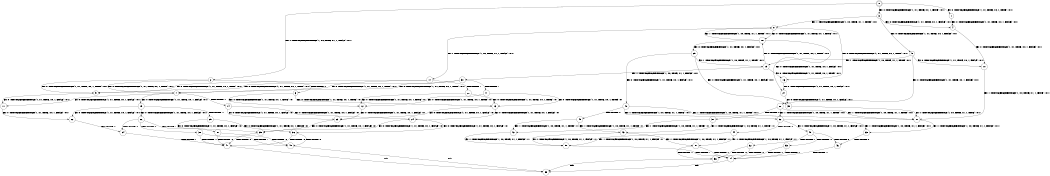 digraph BCG {
size = "7, 10.5";
center = TRUE;
node [shape = circle];
0 [peripheries = 2];
0 -> 1 [label = "EX !0 !ATOMIC_EXCH_BRANCH (1, +1, TRUE, +0, 1, TRUE) !:0:1:"];
0 -> 2 [label = "EX !1 !ATOMIC_EXCH_BRANCH (1, +0, TRUE, +1, 1, FALSE) !:0:1:"];
0 -> 3 [label = "EX !0 !ATOMIC_EXCH_BRANCH (1, +1, TRUE, +0, 1, TRUE) !:0:1:"];
1 -> 4 [label = "EX !0 !ATOMIC_EXCH_BRANCH (1, +1, TRUE, +0, 1, FALSE) !:0:1:"];
2 -> 5 [label = "EX !0 !ATOMIC_EXCH_BRANCH (1, +1, TRUE, +0, 1, TRUE) !:0:1:"];
2 -> 6 [label = "TERMINATE !1"];
2 -> 7 [label = "EX !0 !ATOMIC_EXCH_BRANCH (1, +1, TRUE, +0, 1, TRUE) !:0:1:"];
3 -> 4 [label = "EX !0 !ATOMIC_EXCH_BRANCH (1, +1, TRUE, +0, 1, FALSE) !:0:1:"];
3 -> 8 [label = "EX !1 !ATOMIC_EXCH_BRANCH (1, +0, TRUE, +1, 1, TRUE) !:0:1:"];
3 -> 9 [label = "EX !0 !ATOMIC_EXCH_BRANCH (1, +1, TRUE, +0, 1, FALSE) !:0:1:"];
4 -> 10 [label = "EX !0 !ATOMIC_EXCH_BRANCH (1, +1, TRUE, +0, 1, FALSE) !:0:1:"];
5 -> 11 [label = "EX !0 !ATOMIC_EXCH_BRANCH (1, +1, TRUE, +0, 1, FALSE) !:0:1:"];
6 -> 12 [label = "EX !0 !ATOMIC_EXCH_BRANCH (1, +1, TRUE, +0, 1, TRUE) !:0:"];
6 -> 13 [label = "EX !0 !ATOMIC_EXCH_BRANCH (1, +1, TRUE, +0, 1, TRUE) !:0:"];
7 -> 11 [label = "EX !0 !ATOMIC_EXCH_BRANCH (1, +1, TRUE, +0, 1, FALSE) !:0:1:"];
7 -> 14 [label = "TERMINATE !1"];
7 -> 15 [label = "EX !0 !ATOMIC_EXCH_BRANCH (1, +1, TRUE, +0, 1, FALSE) !:0:1:"];
8 -> 16 [label = "EX !0 !ATOMIC_EXCH_BRANCH (1, +1, TRUE, +0, 1, TRUE) !:0:1:"];
8 -> 17 [label = "EX !1 !ATOMIC_EXCH_BRANCH (1, +0, TRUE, +1, 1, FALSE) !:0:1:"];
8 -> 18 [label = "EX !0 !ATOMIC_EXCH_BRANCH (1, +1, TRUE, +0, 1, TRUE) !:0:1:"];
9 -> 10 [label = "EX !0 !ATOMIC_EXCH_BRANCH (1, +1, TRUE, +0, 1, FALSE) !:0:1:"];
9 -> 19 [label = "EX !1 !ATOMIC_EXCH_BRANCH (1, +0, TRUE, +1, 1, TRUE) !:0:1:"];
9 -> 20 [label = "EX !0 !ATOMIC_EXCH_BRANCH (1, +1, TRUE, +0, 1, FALSE) !:0:1:"];
10 -> 21 [label = "EX !1 !ATOMIC_EXCH_BRANCH (1, +0, TRUE, +1, 1, TRUE) !:0:1:"];
11 -> 22 [label = "EX !0 !ATOMIC_EXCH_BRANCH (1, +1, TRUE, +0, 1, FALSE) !:0:1:"];
12 -> 23 [label = "EX !0 !ATOMIC_EXCH_BRANCH (1, +1, TRUE, +0, 1, FALSE) !:0:"];
13 -> 23 [label = "EX !0 !ATOMIC_EXCH_BRANCH (1, +1, TRUE, +0, 1, FALSE) !:0:"];
13 -> 24 [label = "EX !0 !ATOMIC_EXCH_BRANCH (1, +1, TRUE, +0, 1, FALSE) !:0:"];
14 -> 23 [label = "EX !0 !ATOMIC_EXCH_BRANCH (1, +1, TRUE, +0, 1, FALSE) !:0:"];
14 -> 24 [label = "EX !0 !ATOMIC_EXCH_BRANCH (1, +1, TRUE, +0, 1, FALSE) !:0:"];
15 -> 22 [label = "EX !0 !ATOMIC_EXCH_BRANCH (1, +1, TRUE, +0, 1, FALSE) !:0:1:"];
15 -> 25 [label = "TERMINATE !1"];
15 -> 26 [label = "EX !0 !ATOMIC_EXCH_BRANCH (1, +1, TRUE, +0, 1, FALSE) !:0:1:"];
16 -> 27 [label = "EX !0 !ATOMIC_EXCH_BRANCH (1, +1, TRUE, +0, 1, FALSE) !:0:1:"];
17 -> 5 [label = "EX !0 !ATOMIC_EXCH_BRANCH (1, +1, TRUE, +0, 1, TRUE) !:0:1:"];
17 -> 28 [label = "TERMINATE !1"];
17 -> 7 [label = "EX !0 !ATOMIC_EXCH_BRANCH (1, +1, TRUE, +0, 1, TRUE) !:0:1:"];
18 -> 27 [label = "EX !0 !ATOMIC_EXCH_BRANCH (1, +1, TRUE, +0, 1, FALSE) !:0:1:"];
18 -> 8 [label = "EX !1 !ATOMIC_EXCH_BRANCH (1, +0, TRUE, +1, 1, TRUE) !:0:1:"];
18 -> 29 [label = "EX !0 !ATOMIC_EXCH_BRANCH (1, +1, TRUE, +0, 1, FALSE) !:0:1:"];
19 -> 16 [label = "EX !0 !ATOMIC_EXCH_BRANCH (1, +1, TRUE, +0, 1, TRUE) !:0:1:"];
19 -> 30 [label = "EX !1 !ATOMIC_EXCH_BRANCH (1, +0, TRUE, +1, 1, FALSE) !:0:1:"];
19 -> 18 [label = "EX !0 !ATOMIC_EXCH_BRANCH (1, +1, TRUE, +0, 1, TRUE) !:0:1:"];
20 -> 21 [label = "EX !1 !ATOMIC_EXCH_BRANCH (1, +0, TRUE, +1, 1, TRUE) !:0:1:"];
20 -> 31 [label = "TERMINATE !0"];
20 -> 32 [label = "EX !1 !ATOMIC_EXCH_BRANCH (1, +0, TRUE, +1, 1, TRUE) !:0:1:"];
21 -> 33 [label = "EX !1 !ATOMIC_EXCH_BRANCH (1, +0, TRUE, +1, 1, FALSE) !:0:1:"];
22 -> 34 [label = "TERMINATE !0"];
23 -> 35 [label = "EX !0 !ATOMIC_EXCH_BRANCH (1, +1, TRUE, +0, 1, FALSE) !:0:"];
24 -> 35 [label = "EX !0 !ATOMIC_EXCH_BRANCH (1, +1, TRUE, +0, 1, FALSE) !:0:"];
24 -> 36 [label = "EX !0 !ATOMIC_EXCH_BRANCH (1, +1, TRUE, +0, 1, FALSE) !:0:"];
25 -> 35 [label = "EX !0 !ATOMIC_EXCH_BRANCH (1, +1, TRUE, +0, 1, FALSE) !:0:"];
25 -> 36 [label = "EX !0 !ATOMIC_EXCH_BRANCH (1, +1, TRUE, +0, 1, FALSE) !:0:"];
26 -> 34 [label = "TERMINATE !0"];
26 -> 37 [label = "TERMINATE !1"];
26 -> 38 [label = "TERMINATE !0"];
27 -> 39 [label = "EX !0 !ATOMIC_EXCH_BRANCH (1, +1, TRUE, +0, 1, FALSE) !:0:1:"];
28 -> 12 [label = "EX !0 !ATOMIC_EXCH_BRANCH (1, +1, TRUE, +0, 1, TRUE) !:0:"];
28 -> 13 [label = "EX !0 !ATOMIC_EXCH_BRANCH (1, +1, TRUE, +0, 1, TRUE) !:0:"];
29 -> 39 [label = "EX !0 !ATOMIC_EXCH_BRANCH (1, +1, TRUE, +0, 1, FALSE) !:0:1:"];
29 -> 19 [label = "EX !1 !ATOMIC_EXCH_BRANCH (1, +0, TRUE, +1, 1, TRUE) !:0:1:"];
29 -> 40 [label = "EX !0 !ATOMIC_EXCH_BRANCH (1, +1, TRUE, +0, 1, FALSE) !:0:1:"];
30 -> 5 [label = "EX !0 !ATOMIC_EXCH_BRANCH (1, +1, TRUE, +0, 1, TRUE) !:0:1:"];
30 -> 41 [label = "TERMINATE !1"];
30 -> 7 [label = "EX !0 !ATOMIC_EXCH_BRANCH (1, +1, TRUE, +0, 1, TRUE) !:0:1:"];
31 -> 42 [label = "EX !1 !ATOMIC_EXCH_BRANCH (1, +0, TRUE, +1, 1, TRUE) !:1:"];
31 -> 43 [label = "EX !1 !ATOMIC_EXCH_BRANCH (1, +0, TRUE, +1, 1, TRUE) !:1:"];
32 -> 33 [label = "EX !1 !ATOMIC_EXCH_BRANCH (1, +0, TRUE, +1, 1, FALSE) !:0:1:"];
32 -> 44 [label = "TERMINATE !0"];
32 -> 45 [label = "EX !1 !ATOMIC_EXCH_BRANCH (1, +0, TRUE, +1, 1, FALSE) !:0:1:"];
33 -> 46 [label = "TERMINATE !0"];
34 -> 47 [label = "TERMINATE !1"];
35 -> 47 [label = "TERMINATE !0"];
36 -> 47 [label = "TERMINATE !0"];
36 -> 48 [label = "TERMINATE !0"];
37 -> 47 [label = "TERMINATE !0"];
37 -> 48 [label = "TERMINATE !0"];
38 -> 47 [label = "TERMINATE !1"];
38 -> 48 [label = "TERMINATE !1"];
39 -> 21 [label = "EX !1 !ATOMIC_EXCH_BRANCH (1, +0, TRUE, +1, 1, TRUE) !:0:1:"];
40 -> 21 [label = "EX !1 !ATOMIC_EXCH_BRANCH (1, +0, TRUE, +1, 1, TRUE) !:0:1:"];
40 -> 49 [label = "TERMINATE !0"];
40 -> 32 [label = "EX !1 !ATOMIC_EXCH_BRANCH (1, +0, TRUE, +1, 1, TRUE) !:0:1:"];
41 -> 12 [label = "EX !0 !ATOMIC_EXCH_BRANCH (1, +1, TRUE, +0, 1, TRUE) !:0:"];
41 -> 13 [label = "EX !0 !ATOMIC_EXCH_BRANCH (1, +1, TRUE, +0, 1, TRUE) !:0:"];
42 -> 50 [label = "EX !1 !ATOMIC_EXCH_BRANCH (1, +0, TRUE, +1, 1, FALSE) !:1:"];
43 -> 50 [label = "EX !1 !ATOMIC_EXCH_BRANCH (1, +0, TRUE, +1, 1, FALSE) !:1:"];
43 -> 51 [label = "EX !1 !ATOMIC_EXCH_BRANCH (1, +0, TRUE, +1, 1, FALSE) !:1:"];
44 -> 50 [label = "EX !1 !ATOMIC_EXCH_BRANCH (1, +0, TRUE, +1, 1, FALSE) !:1:"];
44 -> 51 [label = "EX !1 !ATOMIC_EXCH_BRANCH (1, +0, TRUE, +1, 1, FALSE) !:1:"];
45 -> 46 [label = "TERMINATE !0"];
45 -> 52 [label = "TERMINATE !1"];
45 -> 53 [label = "TERMINATE !0"];
46 -> 54 [label = "TERMINATE !1"];
47 -> 55 [label = "exit"];
48 -> 55 [label = "exit"];
49 -> 42 [label = "EX !1 !ATOMIC_EXCH_BRANCH (1, +0, TRUE, +1, 1, TRUE) !:1:"];
49 -> 43 [label = "EX !1 !ATOMIC_EXCH_BRANCH (1, +0, TRUE, +1, 1, TRUE) !:1:"];
50 -> 54 [label = "TERMINATE !1"];
51 -> 54 [label = "TERMINATE !1"];
51 -> 56 [label = "TERMINATE !1"];
52 -> 54 [label = "TERMINATE !0"];
52 -> 56 [label = "TERMINATE !0"];
53 -> 54 [label = "TERMINATE !1"];
53 -> 56 [label = "TERMINATE !1"];
54 -> 55 [label = "exit"];
56 -> 55 [label = "exit"];
}
